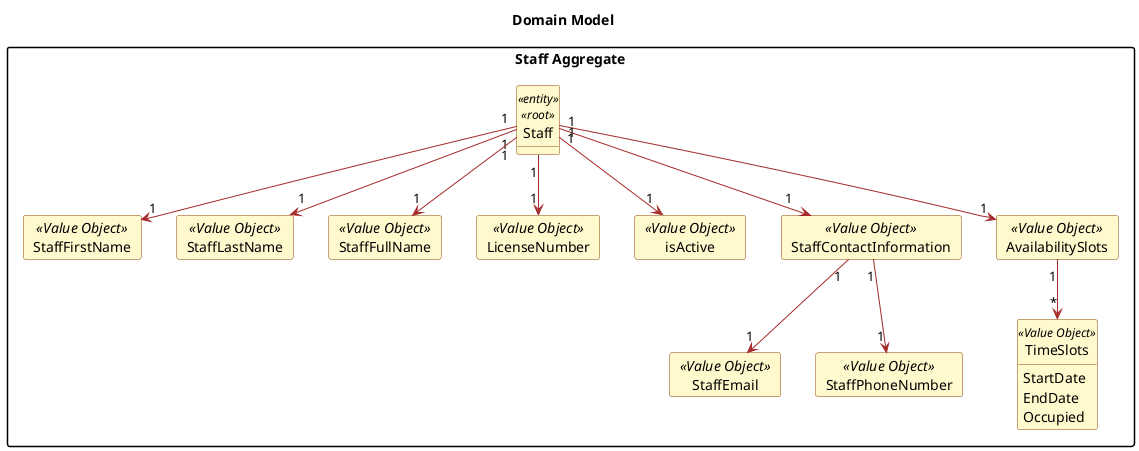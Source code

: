 
@startuml
hide circle
hide methods
allow_mixing

'skinparam monochrome false
'skinparam packageStyle rectangle
'skinparam shadowing false
'skinparam linetype ortho

' Title
title Domain Model


skinparam classAttributeIconSize 0

skinparam class {
    LifeLineBorderColor DodgerBlue
    LifeLineBackgroundColor APPLICATION
    BackgroundColor LemonChiffon
    ArrowColor Brown
    BorderColor SaddleBrown
}

skinparam packageStyle rectangle

skinparam card {
    LifeLineBorderColor DodgerBlue
    LifeLineBackgroundColor APPLICATION
    BackgroundColor LemonChiffon
    ArrowColor Brown
    BorderColor SaddleBrown
}

package "Staff Aggregate" {

    entity Staff <<entity>><<root>> {
    }

    card StaffFirstName <<Value Object>>
    card StaffLastName <<Value Object>>
    card StaffFullName <<Value Object>>
    card LicenseNumber <<Value Object>>
    card isActive <<Value Object>>

    'specialization é entidade
    card StaffContactInformation <<Value Object>>
    card AvailabilitySlots <<Value Object>>
    entity TimeSlots <<Value Object>> {
        StartDate
        EndDate
        Occupied
    }

    ' Atributos Contact Information
    card StaffEmail <<Value Object>>
    card StaffPhoneNumber <<Value Object>>

    'Relationships Contact Information
    StaffContactInformation "1"-->"1" StaffEmail
    StaffContactInformation "1"-->"1" StaffPhoneNumber

    'Relationships inside the Staff aggregate
    Staff "1"-->"1" StaffFirstName
    Staff "1"-->"1" StaffLastName
    Staff "1"-->"1" StaffFullName
    Staff "1"-->"1" LicenseNumber
    Staff "1"-->"1" StaffContactInformation
    Staff "1"-->"1" AvailabilitySlots
    Staff "1"-->"1" isActive
    AvailabilitySlots "1"-->"*" TimeSlots


}

@enduml
